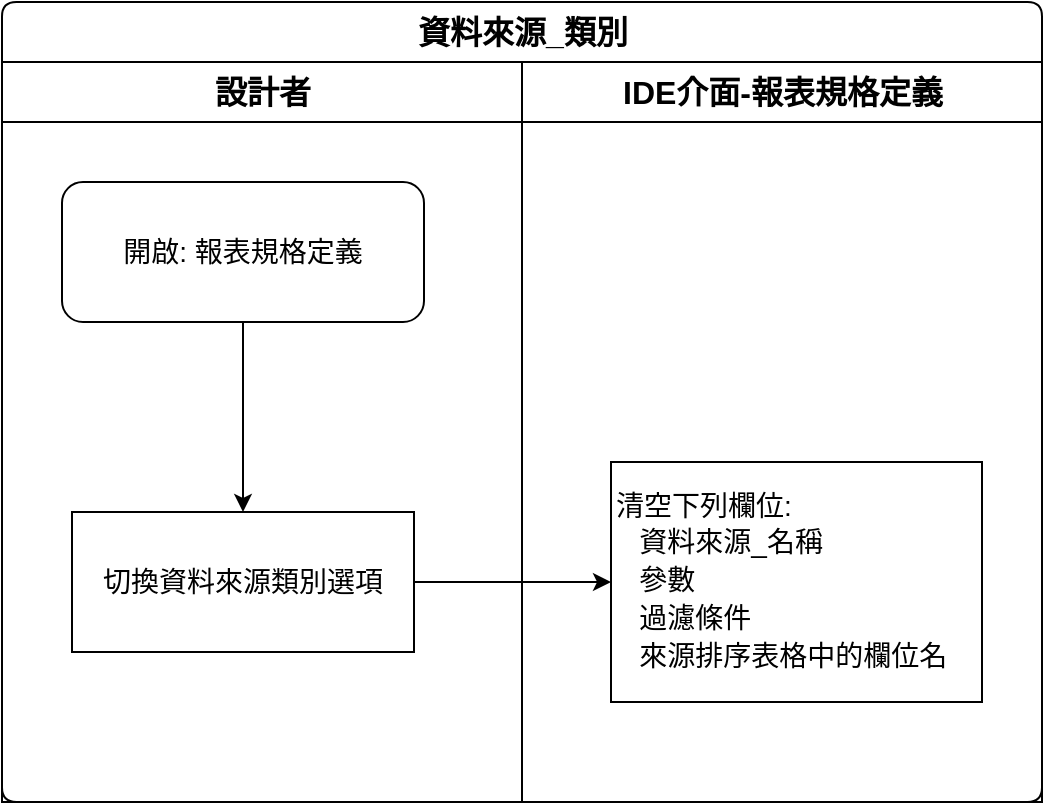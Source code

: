 <mxfile version="14.6.13" type="device" pages="4"><diagram id="POiPorZe_VdL8Q1nmpky" name="raSourKind"><mxGraphModel dx="1024" dy="616" grid="1" gridSize="10" guides="1" tooltips="1" connect="1" arrows="1" fold="1" page="1" pageScale="1" pageWidth="827" pageHeight="1169" math="0" shadow="0"><root><mxCell id="0"/><mxCell id="1" parent="0"/><mxCell id="7Pa3AiPYXLY2yCX__aaX-1" value="資料來源_類別" style="swimlane;html=1;childLayout=stackLayout;resizeParent=1;resizeParentMax=0;strokeWidth=1;fontSize=16;rounded=1;arcSize=8;startSize=30;labelBackgroundColor=none;align=center;" parent="1" vertex="1"><mxGeometry x="130" y="80" width="520" height="400" as="geometry"/></mxCell><mxCell id="7Pa3AiPYXLY2yCX__aaX-2" style="edgeStyle=orthogonalEdgeStyle;rounded=0;orthogonalLoop=1;jettySize=auto;html=1;fontSize=14;" parent="7Pa3AiPYXLY2yCX__aaX-1" source="7Pa3AiPYXLY2yCX__aaX-6" target="7Pa3AiPYXLY2yCX__aaX-8" edge="1"><mxGeometry relative="1" as="geometry"/></mxCell><mxCell id="7Pa3AiPYXLY2yCX__aaX-3" value="設計者" style="swimlane;html=1;startSize=30;fontSize=16;strokeWidth=1;" parent="7Pa3AiPYXLY2yCX__aaX-1" vertex="1"><mxGeometry y="30" width="260" height="370" as="geometry"/></mxCell><mxCell id="7Pa3AiPYXLY2yCX__aaX-4" style="edgeStyle=orthogonalEdgeStyle;rounded=0;orthogonalLoop=1;jettySize=auto;html=1;fontSize=14;" parent="7Pa3AiPYXLY2yCX__aaX-3" source="7Pa3AiPYXLY2yCX__aaX-5" target="7Pa3AiPYXLY2yCX__aaX-6" edge="1"><mxGeometry relative="1" as="geometry"/></mxCell><mxCell id="7Pa3AiPYXLY2yCX__aaX-5" value="開啟: 報表規格定義" style="rounded=1;whiteSpace=wrap;html=1;strokeWidth=1;fontSize=14;" parent="7Pa3AiPYXLY2yCX__aaX-3" vertex="1"><mxGeometry x="30" y="60" width="181" height="70" as="geometry"/></mxCell><mxCell id="7Pa3AiPYXLY2yCX__aaX-6" value="切換資料來源類別選項" style="rounded=0;whiteSpace=wrap;html=1;strokeWidth=1;fontSize=14;" parent="7Pa3AiPYXLY2yCX__aaX-3" vertex="1"><mxGeometry x="35" y="225" width="171" height="70" as="geometry"/></mxCell><mxCell id="7Pa3AiPYXLY2yCX__aaX-7" value="IDE介面-報表規格定義" style="swimlane;html=1;startSize=30;fontSize=16;strokeWidth=1;" parent="7Pa3AiPYXLY2yCX__aaX-1" vertex="1"><mxGeometry x="260" y="30" width="260" height="370" as="geometry"/></mxCell><mxCell id="7Pa3AiPYXLY2yCX__aaX-8" value="清空下列欄位:&lt;br style=&quot;font-size: 14px&quot;&gt;&lt;div style=&quot;line-height: 19px ; font-size: 14px&quot;&gt;&lt;span style=&quot;font-size: 14px&quot;&gt;&amp;nbsp; &amp;nbsp;資料來源_名稱&amp;nbsp;&amp;nbsp;&lt;/span&gt;&lt;/div&gt;&lt;div style=&quot;line-height: 19px ; font-size: 14px&quot;&gt;&lt;span style=&quot;font-size: 14px&quot;&gt;&amp;nbsp; &amp;nbsp;參數&lt;/span&gt;&lt;/div&gt;&lt;div style=&quot;line-height: 19px ; font-size: 14px&quot;&gt;&lt;span style=&quot;font-size: 14px&quot;&gt;&amp;nbsp; &amp;nbsp;過濾條件&lt;/span&gt;&lt;/div&gt;&lt;div style=&quot;line-height: 19px ; font-size: 14px&quot;&gt;&lt;span style=&quot;font-size: 14px&quot;&gt;&amp;nbsp; &amp;nbsp;來源排序表格中的欄位名&lt;/span&gt;&lt;/div&gt;" style="rounded=0;whiteSpace=wrap;html=1;strokeWidth=1;fontSize=14;labelBackgroundColor=none;fontFamily=Helvetica;align=left;" parent="7Pa3AiPYXLY2yCX__aaX-7" vertex="1"><mxGeometry x="44.5" y="200" width="185.5" height="120" as="geometry"/></mxCell></root></mxGraphModel></diagram><diagram id="eQV0pt2yehueEee8P3Lu" name="raSourCode"><mxGraphModel dx="1024" dy="616" grid="1" gridSize="10" guides="1" tooltips="1" connect="1" arrows="1" fold="1" page="1" pageScale="1" pageWidth="827" pageHeight="1169" math="0" shadow="0"><root><mxCell id="c35mB6ZqCGIz9tgI7Ldc-0"/><mxCell id="c35mB6ZqCGIz9tgI7Ldc-1" parent="c35mB6ZqCGIz9tgI7Ldc-0"/><mxCell id="yh70OVVfi3kNOi724j1s-0" value="資料來源_名稱" style="swimlane;html=1;childLayout=stackLayout;resizeParent=1;resizeParentMax=0;strokeWidth=1;fontSize=16;rounded=1;arcSize=8;startSize=30;labelBackgroundColor=none;align=center;" parent="c35mB6ZqCGIz9tgI7Ldc-1" vertex="1"><mxGeometry x="50" y="40" width="740" height="770" as="geometry"/></mxCell><mxCell id="yh70OVVfi3kNOi724j1s-2" value="設計者" style="swimlane;html=1;startSize=30;fontSize=16;strokeWidth=1;" parent="yh70OVVfi3kNOi724j1s-0" vertex="1"><mxGeometry y="30" width="260" height="740" as="geometry"/></mxCell><mxCell id="yh70OVVfi3kNOi724j1s-3" style="edgeStyle=orthogonalEdgeStyle;rounded=0;orthogonalLoop=1;jettySize=auto;html=1;fontSize=14;" parent="yh70OVVfi3kNOi724j1s-2" source="yh70OVVfi3kNOi724j1s-4" target="yh70OVVfi3kNOi724j1s-5" edge="1"><mxGeometry relative="1" as="geometry"/></mxCell><mxCell id="yh70OVVfi3kNOi724j1s-4" value="開啟: 報表規格定義" style="rounded=1;whiteSpace=wrap;html=1;strokeWidth=1;fontSize=14;" parent="yh70OVVfi3kNOi724j1s-2" vertex="1"><mxGeometry x="30" y="60" width="181" height="70" as="geometry"/></mxCell><mxCell id="9bsDx-bRe8dg9ykRzT2K-4" style="edgeStyle=orthogonalEdgeStyle;rounded=0;orthogonalLoop=1;jettySize=auto;html=1;" edge="1" parent="yh70OVVfi3kNOi724j1s-2" source="yh70OVVfi3kNOi724j1s-5" target="9bsDx-bRe8dg9ykRzT2K-0"><mxGeometry relative="1" as="geometry"/></mxCell><mxCell id="yh70OVVfi3kNOi724j1s-5" value="執行按鈕: 表格" style="rounded=0;whiteSpace=wrap;html=1;strokeWidth=1;fontSize=14;" parent="yh70OVVfi3kNOi724j1s-2" vertex="1"><mxGeometry x="35" y="200" width="171" height="70" as="geometry"/></mxCell><mxCell id="9bsDx-bRe8dg9ykRzT2K-6" style="edgeStyle=orthogonalEdgeStyle;rounded=0;orthogonalLoop=1;jettySize=auto;html=1;" edge="1" parent="yh70OVVfi3kNOi724j1s-2" source="9bsDx-bRe8dg9ykRzT2K-0" target="9bsDx-bRe8dg9ykRzT2K-3"><mxGeometry relative="1" as="geometry"/></mxCell><mxCell id="9bsDx-bRe8dg9ykRzT2K-9" value="&lt;font style=&quot;font-size: 14px&quot;&gt;否&lt;/font&gt;" style="edgeLabel;html=1;align=center;verticalAlign=middle;resizable=0;points=[];" vertex="1" connectable="0" parent="9bsDx-bRe8dg9ykRzT2K-6"><mxGeometry x="-0.293" y="-1" relative="1" as="geometry"><mxPoint as="offset"/></mxGeometry></mxCell><mxCell id="9bsDx-bRe8dg9ykRzT2K-0" value="當來源=檢視表" style="rhombus;whiteSpace=wrap;html=1;fontSize=14;" vertex="1" parent="yh70OVVfi3kNOi724j1s-2"><mxGeometry x="35" y="330" width="160" height="70" as="geometry"/></mxCell><mxCell id="9bsDx-bRe8dg9ykRzT2K-3" value="當來源=資料表" style="rhombus;whiteSpace=wrap;html=1;fontSize=14;" vertex="1" parent="yh70OVVfi3kNOi724j1s-2"><mxGeometry x="35" y="457" width="160" height="70" as="geometry"/></mxCell><mxCell id="hy103AWhLTrKOfKwSqNn-0" value="回傳時清空下列欄位:&lt;span&gt;&amp;nbsp;&amp;nbsp;&lt;/span&gt;&lt;br&gt;&lt;div style=&quot;line-height: 19px ; font-size: 14px&quot;&gt;&lt;span style=&quot;font-size: 14px&quot;&gt;&amp;nbsp; &amp;nbsp;參數&lt;/span&gt;&lt;/div&gt;&lt;div style=&quot;line-height: 19px ; font-size: 14px&quot;&gt;&lt;span style=&quot;font-size: 14px&quot;&gt;&amp;nbsp; &amp;nbsp;過濾條件&lt;/span&gt;&lt;/div&gt;&lt;div style=&quot;line-height: 19px ; font-size: 14px&quot;&gt;&lt;span style=&quot;font-size: 14px&quot;&gt;&amp;nbsp; &amp;nbsp;來源排序表格中的欄位名&lt;/span&gt;&lt;/div&gt;" style="rounded=0;whiteSpace=wrap;html=1;strokeWidth=1;fontSize=14;labelBackgroundColor=none;fontFamily=Helvetica;align=left;" vertex="1" parent="yh70OVVfi3kNOi724j1s-2"><mxGeometry x="37.25" y="580" width="185.5" height="120" as="geometry"/></mxCell><mxCell id="yh70OVVfi3kNOi724j1s-6" value="IDE介面-檢視表" style="swimlane;html=1;startSize=30;fontSize=16;strokeWidth=1;" parent="yh70OVVfi3kNOi724j1s-0" vertex="1"><mxGeometry x="260" y="30" width="240" height="740" as="geometry"/></mxCell><mxCell id="yh70OVVfi3kNOi724j1s-7" value="開啟: 檢視表" style="rounded=0;whiteSpace=wrap;html=1;strokeWidth=1;fontSize=14;" parent="yh70OVVfi3kNOi724j1s-6" vertex="1"><mxGeometry x="36.5" y="330" width="171" height="70" as="geometry"/></mxCell><mxCell id="9bsDx-bRe8dg9ykRzT2K-5" style="edgeStyle=orthogonalEdgeStyle;rounded=0;orthogonalLoop=1;jettySize=auto;html=1;" edge="1" parent="yh70OVVfi3kNOi724j1s-0" source="9bsDx-bRe8dg9ykRzT2K-0" target="yh70OVVfi3kNOi724j1s-7"><mxGeometry relative="1" as="geometry"/></mxCell><mxCell id="9bsDx-bRe8dg9ykRzT2K-8" value="是" style="edgeLabel;html=1;align=center;verticalAlign=middle;resizable=0;points=[];fontSize=14;" vertex="1" connectable="0" parent="9bsDx-bRe8dg9ykRzT2K-5"><mxGeometry x="-0.258" y="1" relative="1" as="geometry"><mxPoint as="offset"/></mxGeometry></mxCell><mxCell id="9bsDx-bRe8dg9ykRzT2K-7" style="edgeStyle=orthogonalEdgeStyle;rounded=0;orthogonalLoop=1;jettySize=auto;html=1;" edge="1" parent="yh70OVVfi3kNOi724j1s-0" source="9bsDx-bRe8dg9ykRzT2K-3" target="9bsDx-bRe8dg9ykRzT2K-2"><mxGeometry relative="1" as="geometry"/></mxCell><mxCell id="9bsDx-bRe8dg9ykRzT2K-10" value="是" style="edgeLabel;html=1;align=center;verticalAlign=middle;resizable=0;points=[];fontSize=14;" vertex="1" connectable="0" parent="9bsDx-bRe8dg9ykRzT2K-7"><mxGeometry x="-0.759" relative="1" as="geometry"><mxPoint as="offset"/></mxGeometry></mxCell><mxCell id="9bsDx-bRe8dg9ykRzT2K-1" value="IDE介面-資料表" style="swimlane;html=1;startSize=30;fontSize=16;strokeWidth=1;" vertex="1" parent="yh70OVVfi3kNOi724j1s-0"><mxGeometry x="500" y="30" width="240" height="740" as="geometry"/></mxCell><mxCell id="9bsDx-bRe8dg9ykRzT2K-2" value="開啟: 資料表" style="rounded=0;whiteSpace=wrap;html=1;strokeWidth=1;fontSize=14;" vertex="1" parent="9bsDx-bRe8dg9ykRzT2K-1"><mxGeometry x="37.5" y="457" width="171" height="70" as="geometry"/></mxCell><mxCell id="hy103AWhLTrKOfKwSqNn-1" style="edgeStyle=orthogonalEdgeStyle;rounded=0;orthogonalLoop=1;jettySize=auto;html=1;entryX=1;entryY=0.5;entryDx=0;entryDy=0;fontSize=14;exitX=0.5;exitY=1;exitDx=0;exitDy=0;" edge="1" parent="yh70OVVfi3kNOi724j1s-0" source="yh70OVVfi3kNOi724j1s-7" target="hy103AWhLTrKOfKwSqNn-0"><mxGeometry relative="1" as="geometry"/></mxCell><mxCell id="hy103AWhLTrKOfKwSqNn-3" style="edgeStyle=orthogonalEdgeStyle;rounded=0;orthogonalLoop=1;jettySize=auto;html=1;entryX=1;entryY=0.5;entryDx=0;entryDy=0;fontSize=14;exitX=0.5;exitY=1;exitDx=0;exitDy=0;" edge="1" parent="yh70OVVfi3kNOi724j1s-0" source="9bsDx-bRe8dg9ykRzT2K-2" target="hy103AWhLTrKOfKwSqNn-0"><mxGeometry relative="1" as="geometry"/></mxCell></root></mxGraphModel></diagram><diagram id="I40PmKPVhVT3wf-131UI" name="raFilterID"><mxGraphModel dx="1024" dy="616" grid="1" gridSize="10" guides="1" tooltips="1" connect="1" arrows="1" fold="1" page="1" pageScale="1" pageWidth="827" pageHeight="1169" math="0" shadow="0"><root><mxCell id="A67WdN9HT9K62yUQria5-0"/><mxCell id="A67WdN9HT9K62yUQria5-1" parent="A67WdN9HT9K62yUQria5-0"/><mxCell id="FClYphRMfhWTETckSY70-0" value="過濾條件" style="swimlane;html=1;childLayout=stackLayout;resizeParent=1;resizeParentMax=0;strokeWidth=1;fontSize=16;rounded=1;arcSize=8;startSize=30;labelBackgroundColor=none;align=center;" vertex="1" parent="A67WdN9HT9K62yUQria5-1"><mxGeometry x="130" y="80" width="520" height="350" as="geometry"/></mxCell><mxCell id="FClYphRMfhWTETckSY70-1" style="edgeStyle=orthogonalEdgeStyle;rounded=0;orthogonalLoop=1;jettySize=auto;html=1;fontSize=14;" edge="1" parent="FClYphRMfhWTETckSY70-0" source="FClYphRMfhWTETckSY70-5" target="FClYphRMfhWTETckSY70-7"><mxGeometry relative="1" as="geometry"/></mxCell><mxCell id="FClYphRMfhWTETckSY70-2" value="設計者" style="swimlane;html=1;startSize=30;fontSize=16;strokeWidth=1;" vertex="1" parent="FClYphRMfhWTETckSY70-0"><mxGeometry y="30" width="260" height="320" as="geometry"/></mxCell><mxCell id="FClYphRMfhWTETckSY70-3" style="edgeStyle=orthogonalEdgeStyle;rounded=0;orthogonalLoop=1;jettySize=auto;html=1;fontSize=14;" edge="1" parent="FClYphRMfhWTETckSY70-2" source="FClYphRMfhWTETckSY70-4" target="FClYphRMfhWTETckSY70-5"><mxGeometry relative="1" as="geometry"/></mxCell><mxCell id="FClYphRMfhWTETckSY70-4" value="開啟: 報表規格定義" style="rounded=1;whiteSpace=wrap;html=1;strokeWidth=1;fontSize=14;" vertex="1" parent="FClYphRMfhWTETckSY70-2"><mxGeometry x="30" y="60" width="181" height="70" as="geometry"/></mxCell><mxCell id="FClYphRMfhWTETckSY70-5" value="執行按鈕: 過濾條件" style="rounded=0;whiteSpace=wrap;html=1;strokeWidth=1;fontSize=14;" vertex="1" parent="FClYphRMfhWTETckSY70-2"><mxGeometry x="35" y="200" width="171" height="70" as="geometry"/></mxCell><mxCell id="FClYphRMfhWTETckSY70-6" value="IDE介面-條件式" style="swimlane;html=1;startSize=30;fontSize=16;strokeWidth=1;" vertex="1" parent="FClYphRMfhWTETckSY70-0"><mxGeometry x="260" y="30" width="260" height="320" as="geometry"/></mxCell><mxCell id="FClYphRMfhWTETckSY70-7" value="開啟: 條件式" style="rounded=0;whiteSpace=wrap;html=1;strokeWidth=1;fontSize=14;" vertex="1" parent="FClYphRMfhWTETckSY70-6"><mxGeometry x="44.5" y="200" width="171" height="70" as="geometry"/></mxCell></root></mxGraphModel></diagram><diagram id="CFugWm2SLgFn9idd7L9D" name="rasCode"><mxGraphModel dx="1024" dy="616" grid="1" gridSize="10" guides="1" tooltips="1" connect="1" arrows="1" fold="1" page="1" pageScale="1" pageWidth="827" pageHeight="1169" math="0" shadow="0"><root><mxCell id="YvqAxBf7sqlAwcM0AiGf-0"/><mxCell id="YvqAxBf7sqlAwcM0AiGf-1" parent="YvqAxBf7sqlAwcM0AiGf-0"/><mxCell id="B-iqO6yuN54htVStSJUD-0" value="欄位名" style="swimlane;html=1;childLayout=stackLayout;resizeParent=1;resizeParentMax=0;strokeWidth=1;fontSize=16;rounded=1;arcSize=8;startSize=30;labelBackgroundColor=none;align=center;" vertex="1" parent="YvqAxBf7sqlAwcM0AiGf-1"><mxGeometry x="140" y="60" width="500" height="600" as="geometry"/></mxCell><mxCell id="B-iqO6yuN54htVStSJUD-1" value="設計者" style="swimlane;html=1;startSize=30;fontSize=16;strokeWidth=1;" vertex="1" parent="B-iqO6yuN54htVStSJUD-0"><mxGeometry y="30" width="260" height="570" as="geometry"/></mxCell><mxCell id="B-iqO6yuN54htVStSJUD-2" style="edgeStyle=orthogonalEdgeStyle;rounded=0;orthogonalLoop=1;jettySize=auto;html=1;fontSize=14;" edge="1" parent="B-iqO6yuN54htVStSJUD-1" source="B-iqO6yuN54htVStSJUD-3" target="B-iqO6yuN54htVStSJUD-5"><mxGeometry relative="1" as="geometry"/></mxCell><mxCell id="B-iqO6yuN54htVStSJUD-3" value="開啟: 報表規格定義" style="rounded=1;whiteSpace=wrap;html=1;strokeWidth=1;fontSize=14;" vertex="1" parent="B-iqO6yuN54htVStSJUD-1"><mxGeometry x="30" y="60" width="181" height="70" as="geometry"/></mxCell><mxCell id="B-iqO6yuN54htVStSJUD-4" style="edgeStyle=orthogonalEdgeStyle;rounded=0;orthogonalLoop=1;jettySize=auto;html=1;" edge="1" parent="B-iqO6yuN54htVStSJUD-1" source="B-iqO6yuN54htVStSJUD-5" target="B-iqO6yuN54htVStSJUD-8"><mxGeometry relative="1" as="geometry"/></mxCell><mxCell id="B-iqO6yuN54htVStSJUD-5" value="執行按鈕: 表格" style="rounded=0;whiteSpace=wrap;html=1;strokeWidth=1;fontSize=14;" vertex="1" parent="B-iqO6yuN54htVStSJUD-1"><mxGeometry x="35" y="190" width="171" height="70" as="geometry"/></mxCell><mxCell id="B-iqO6yuN54htVStSJUD-6" style="edgeStyle=orthogonalEdgeStyle;rounded=0;orthogonalLoop=1;jettySize=auto;html=1;" edge="1" parent="B-iqO6yuN54htVStSJUD-1" source="B-iqO6yuN54htVStSJUD-8" target="B-iqO6yuN54htVStSJUD-9"><mxGeometry relative="1" as="geometry"/></mxCell><mxCell id="B-iqO6yuN54htVStSJUD-7" value="&lt;font style=&quot;font-size: 14px&quot;&gt;否&lt;/font&gt;" style="edgeLabel;html=1;align=center;verticalAlign=middle;resizable=0;points=[];" vertex="1" connectable="0" parent="B-iqO6yuN54htVStSJUD-6"><mxGeometry x="-0.293" y="-1" relative="1" as="geometry"><mxPoint as="offset"/></mxGeometry></mxCell><mxCell id="B-iqO6yuN54htVStSJUD-8" value="當來源=檢視表" style="rhombus;whiteSpace=wrap;html=1;fontSize=14;" vertex="1" parent="B-iqO6yuN54htVStSJUD-1"><mxGeometry x="35" y="330" width="160" height="70" as="geometry"/></mxCell><mxCell id="B-iqO6yuN54htVStSJUD-9" value="當來源=資料表" style="rhombus;whiteSpace=wrap;html=1;fontSize=14;" vertex="1" parent="B-iqO6yuN54htVStSJUD-1"><mxGeometry x="35" y="457" width="160" height="70" as="geometry"/></mxCell><mxCell id="B-iqO6yuN54htVStSJUD-11" value="IDE介面-快顯選單" style="swimlane;html=1;startSize=30;fontSize=16;strokeWidth=1;" vertex="1" parent="B-iqO6yuN54htVStSJUD-0"><mxGeometry x="260" y="30" width="240" height="570" as="geometry"/></mxCell><mxCell id="B-iqO6yuN54htVStSJUD-12" value="開啟: 快顯選單&lt;br&gt;預設載入檢視表元件" style="rounded=0;whiteSpace=wrap;html=1;strokeWidth=1;fontSize=14;" vertex="1" parent="B-iqO6yuN54htVStSJUD-11"><mxGeometry x="36.5" y="330" width="171" height="70" as="geometry"/></mxCell><mxCell id="B-iqO6yuN54htVStSJUD-18" value="開啟: 快顯選單&lt;br&gt;預設載入資料表元件" style="rounded=0;whiteSpace=wrap;html=1;strokeWidth=1;fontSize=14;" vertex="1" parent="B-iqO6yuN54htVStSJUD-11"><mxGeometry x="36.5" y="457" width="171" height="70" as="geometry"/></mxCell><mxCell id="B-iqO6yuN54htVStSJUD-13" style="edgeStyle=orthogonalEdgeStyle;rounded=0;orthogonalLoop=1;jettySize=auto;html=1;" edge="1" parent="B-iqO6yuN54htVStSJUD-0" source="B-iqO6yuN54htVStSJUD-8" target="B-iqO6yuN54htVStSJUD-12"><mxGeometry relative="1" as="geometry"/></mxCell><mxCell id="B-iqO6yuN54htVStSJUD-14" value="是" style="edgeLabel;html=1;align=center;verticalAlign=middle;resizable=0;points=[];fontSize=14;" vertex="1" connectable="0" parent="B-iqO6yuN54htVStSJUD-13"><mxGeometry x="-0.258" y="1" relative="1" as="geometry"><mxPoint as="offset"/></mxGeometry></mxCell><mxCell id="B-iqO6yuN54htVStSJUD-15" style="edgeStyle=orthogonalEdgeStyle;rounded=0;orthogonalLoop=1;jettySize=auto;html=1;" edge="1" parent="B-iqO6yuN54htVStSJUD-0" source="B-iqO6yuN54htVStSJUD-9" target="B-iqO6yuN54htVStSJUD-18"><mxGeometry relative="1" as="geometry"/></mxCell><mxCell id="B-iqO6yuN54htVStSJUD-16" value="是" style="edgeLabel;html=1;align=center;verticalAlign=middle;resizable=0;points=[];fontSize=14;" vertex="1" connectable="0" parent="B-iqO6yuN54htVStSJUD-15"><mxGeometry x="-0.759" relative="1" as="geometry"><mxPoint as="offset"/></mxGeometry></mxCell></root></mxGraphModel></diagram></mxfile>
